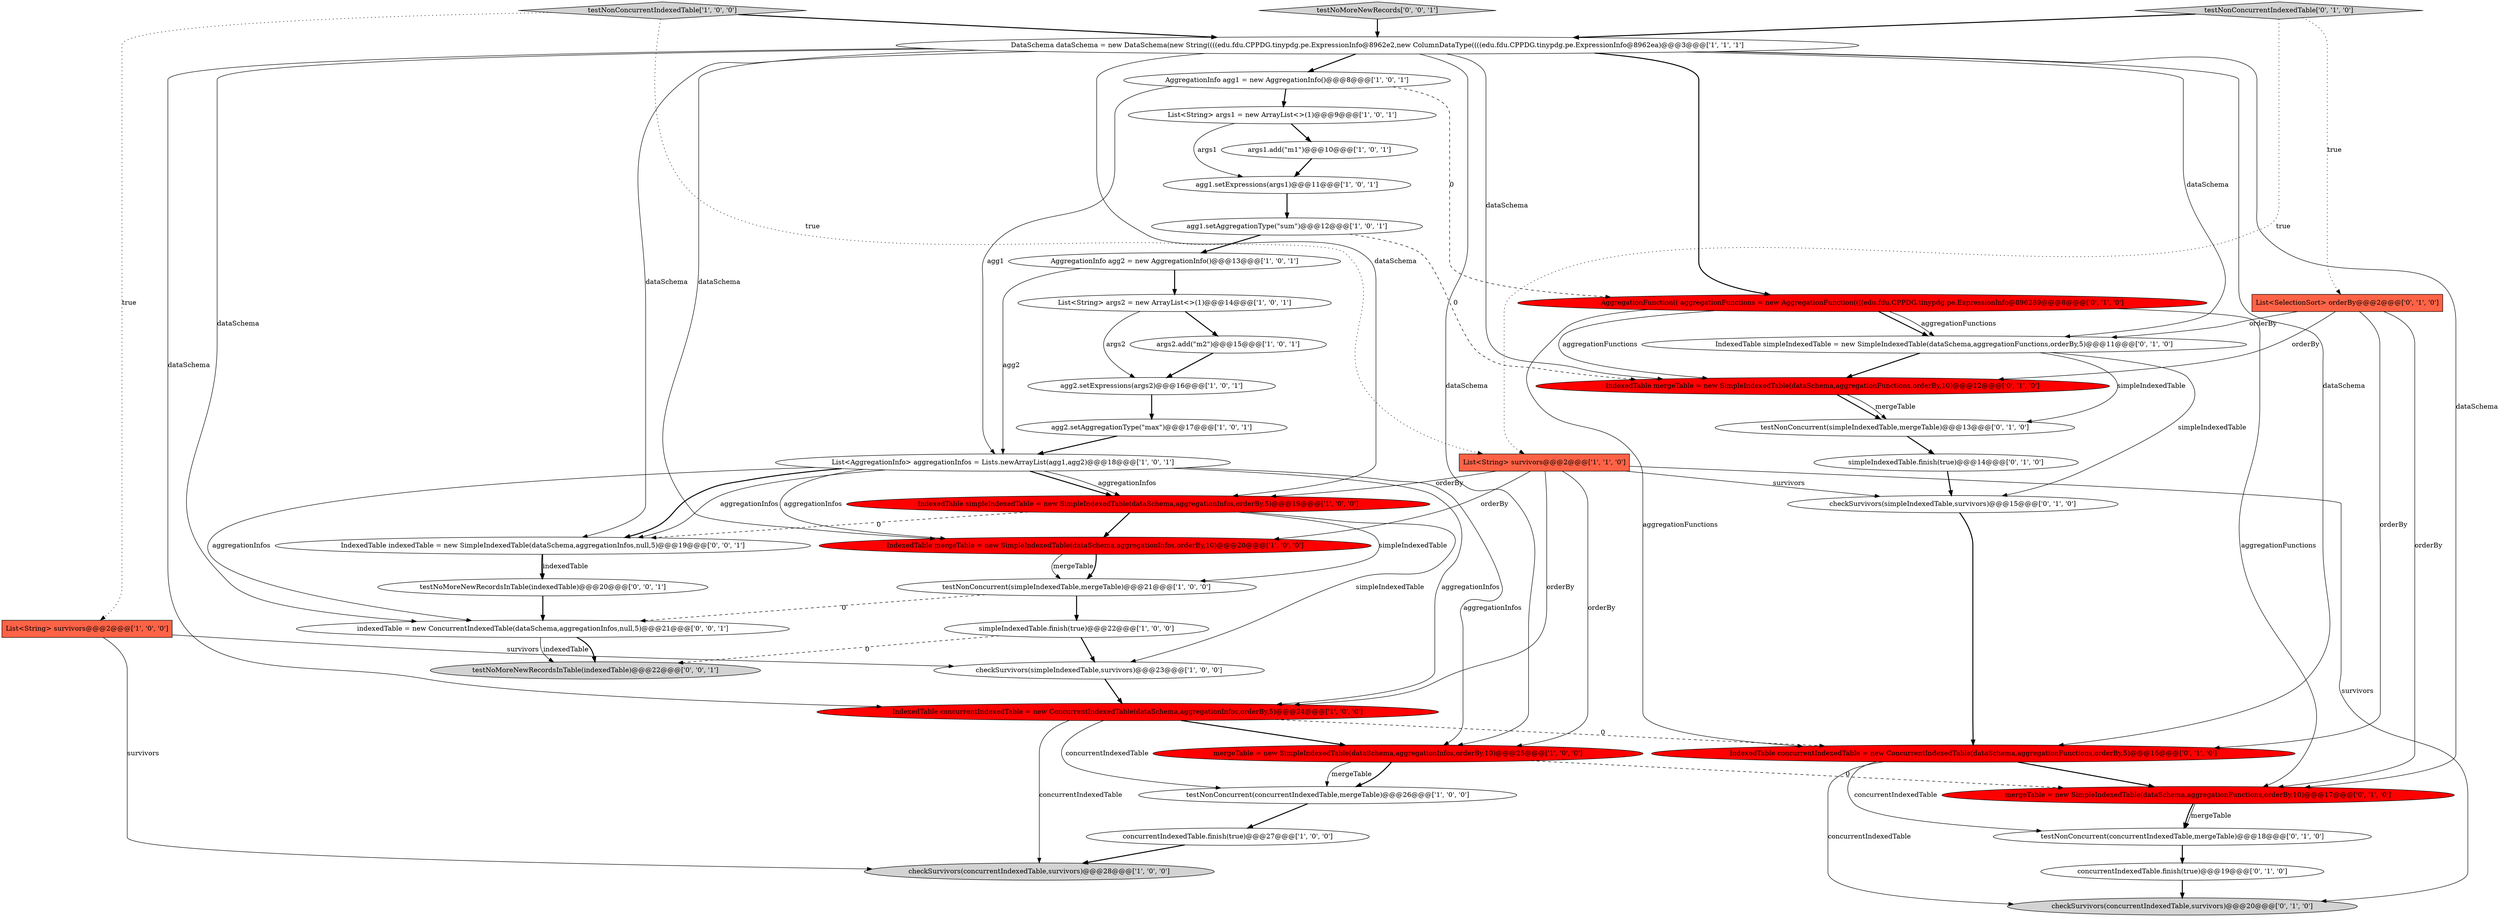 digraph {
4 [style = filled, label = "AggregationInfo agg2 = new AggregationInfo()@@@13@@@['1', '0', '1']", fillcolor = white, shape = ellipse image = "AAA0AAABBB1BBB"];
1 [style = filled, label = "simpleIndexedTable.finish(true)@@@22@@@['1', '0', '0']", fillcolor = white, shape = ellipse image = "AAA0AAABBB1BBB"];
13 [style = filled, label = "agg2.setAggregationType(\"max\")@@@17@@@['1', '0', '1']", fillcolor = white, shape = ellipse image = "AAA0AAABBB1BBB"];
36 [style = filled, label = "testNonConcurrent(simpleIndexedTable,mergeTable)@@@13@@@['0', '1', '0']", fillcolor = white, shape = ellipse image = "AAA0AAABBB2BBB"];
11 [style = filled, label = "AggregationInfo agg1 = new AggregationInfo()@@@8@@@['1', '0', '1']", fillcolor = white, shape = ellipse image = "AAA0AAABBB1BBB"];
40 [style = filled, label = "IndexedTable indexedTable = new SimpleIndexedTable(dataSchema,aggregationInfos,null,5)@@@19@@@['0', '0', '1']", fillcolor = white, shape = ellipse image = "AAA0AAABBB3BBB"];
24 [style = filled, label = "testNonConcurrent(concurrentIndexedTable,mergeTable)@@@26@@@['1', '0', '0']", fillcolor = white, shape = ellipse image = "AAA0AAABBB1BBB"];
14 [style = filled, label = "agg1.setExpressions(args1)@@@11@@@['1', '0', '1']", fillcolor = white, shape = ellipse image = "AAA0AAABBB1BBB"];
19 [style = filled, label = "args1.add(\"m1\")@@@10@@@['1', '0', '1']", fillcolor = white, shape = ellipse image = "AAA0AAABBB1BBB"];
42 [style = filled, label = "testNoMoreNewRecordsInTable(indexedTable)@@@20@@@['0', '0', '1']", fillcolor = white, shape = ellipse image = "AAA0AAABBB3BBB"];
18 [style = filled, label = "testNonConcurrentIndexedTable['1', '0', '0']", fillcolor = lightgray, shape = diamond image = "AAA0AAABBB1BBB"];
28 [style = filled, label = "IndexedTable concurrentIndexedTable = new ConcurrentIndexedTable(dataSchema,aggregationFunctions,orderBy,5)@@@16@@@['0', '1', '0']", fillcolor = red, shape = ellipse image = "AAA1AAABBB2BBB"];
5 [style = filled, label = "List<AggregationInfo> aggregationInfos = Lists.newArrayList(agg1,agg2)@@@18@@@['1', '0', '1']", fillcolor = white, shape = ellipse image = "AAA0AAABBB1BBB"];
25 [style = filled, label = "checkSurvivors(simpleIndexedTable,survivors)@@@15@@@['0', '1', '0']", fillcolor = white, shape = ellipse image = "AAA0AAABBB2BBB"];
16 [style = filled, label = "List<String> survivors@@@2@@@['1', '1', '0']", fillcolor = tomato, shape = box image = "AAA0AAABBB1BBB"];
3 [style = filled, label = "DataSchema dataSchema = new DataSchema(new String((((edu.fdu.CPPDG.tinypdg.pe.ExpressionInfo@8962e2,new ColumnDataType((((edu.fdu.CPPDG.tinypdg.pe.ExpressionInfo@8962ea)@@@3@@@['1', '1', '1']", fillcolor = white, shape = ellipse image = "AAA0AAABBB1BBB"];
39 [style = filled, label = "testNoMoreNewRecordsInTable(indexedTable)@@@22@@@['0', '0', '1']", fillcolor = lightgray, shape = ellipse image = "AAA0AAABBB3BBB"];
33 [style = filled, label = "IndexedTable mergeTable = new SimpleIndexedTable(dataSchema,aggregationFunctions,orderBy,10)@@@12@@@['0', '1', '0']", fillcolor = red, shape = ellipse image = "AAA1AAABBB2BBB"];
23 [style = filled, label = "args2.add(\"m2\")@@@15@@@['1', '0', '1']", fillcolor = white, shape = ellipse image = "AAA0AAABBB1BBB"];
8 [style = filled, label = "List<String> survivors@@@2@@@['1', '0', '0']", fillcolor = tomato, shape = box image = "AAA0AAABBB1BBB"];
41 [style = filled, label = "indexedTable = new ConcurrentIndexedTable(dataSchema,aggregationInfos,null,5)@@@21@@@['0', '0', '1']", fillcolor = white, shape = ellipse image = "AAA0AAABBB3BBB"];
32 [style = filled, label = "checkSurvivors(concurrentIndexedTable,survivors)@@@20@@@['0', '1', '0']", fillcolor = lightgray, shape = ellipse image = "AAA0AAABBB2BBB"];
20 [style = filled, label = "agg2.setExpressions(args2)@@@16@@@['1', '0', '1']", fillcolor = white, shape = ellipse image = "AAA0AAABBB1BBB"];
38 [style = filled, label = "testNoMoreNewRecords['0', '0', '1']", fillcolor = lightgray, shape = diamond image = "AAA0AAABBB3BBB"];
12 [style = filled, label = "IndexedTable concurrentIndexedTable = new ConcurrentIndexedTable(dataSchema,aggregationInfos,orderBy,5)@@@24@@@['1', '0', '0']", fillcolor = red, shape = ellipse image = "AAA1AAABBB1BBB"];
21 [style = filled, label = "checkSurvivors(concurrentIndexedTable,survivors)@@@28@@@['1', '0', '0']", fillcolor = lightgray, shape = ellipse image = "AAA0AAABBB1BBB"];
26 [style = filled, label = "List<SelectionSort> orderBy@@@2@@@['0', '1', '0']", fillcolor = tomato, shape = box image = "AAA0AAABBB2BBB"];
37 [style = filled, label = "testNonConcurrentIndexedTable['0', '1', '0']", fillcolor = lightgray, shape = diamond image = "AAA0AAABBB2BBB"];
6 [style = filled, label = "List<String> args1 = new ArrayList<>(1)@@@9@@@['1', '0', '1']", fillcolor = white, shape = ellipse image = "AAA0AAABBB1BBB"];
30 [style = filled, label = "IndexedTable simpleIndexedTable = new SimpleIndexedTable(dataSchema,aggregationFunctions,orderBy,5)@@@11@@@['0', '1', '0']", fillcolor = white, shape = ellipse image = "AAA0AAABBB2BBB"];
31 [style = filled, label = "testNonConcurrent(concurrentIndexedTable,mergeTable)@@@18@@@['0', '1', '0']", fillcolor = white, shape = ellipse image = "AAA0AAABBB2BBB"];
22 [style = filled, label = "concurrentIndexedTable.finish(true)@@@27@@@['1', '0', '0']", fillcolor = white, shape = ellipse image = "AAA0AAABBB1BBB"];
27 [style = filled, label = "simpleIndexedTable.finish(true)@@@14@@@['0', '1', '0']", fillcolor = white, shape = ellipse image = "AAA0AAABBB2BBB"];
29 [style = filled, label = "concurrentIndexedTable.finish(true)@@@19@@@['0', '1', '0']", fillcolor = white, shape = ellipse image = "AAA0AAABBB2BBB"];
17 [style = filled, label = "agg1.setAggregationType(\"sum\")@@@12@@@['1', '0', '1']", fillcolor = white, shape = ellipse image = "AAA0AAABBB1BBB"];
35 [style = filled, label = "mergeTable = new SimpleIndexedTable(dataSchema,aggregationFunctions,orderBy,10)@@@17@@@['0', '1', '0']", fillcolor = red, shape = ellipse image = "AAA1AAABBB2BBB"];
0 [style = filled, label = "testNonConcurrent(simpleIndexedTable,mergeTable)@@@21@@@['1', '0', '0']", fillcolor = white, shape = ellipse image = "AAA0AAABBB1BBB"];
7 [style = filled, label = "IndexedTable mergeTable = new SimpleIndexedTable(dataSchema,aggregationInfos,orderBy,10)@@@20@@@['1', '0', '0']", fillcolor = red, shape = ellipse image = "AAA1AAABBB1BBB"];
15 [style = filled, label = "List<String> args2 = new ArrayList<>(1)@@@14@@@['1', '0', '1']", fillcolor = white, shape = ellipse image = "AAA0AAABBB1BBB"];
34 [style = filled, label = "AggregationFunction(( aggregationFunctions = new AggregationFunction((((edu.fdu.CPPDG.tinypdg.pe.ExpressionInfo@896289@@@8@@@['0', '1', '0']", fillcolor = red, shape = ellipse image = "AAA1AAABBB2BBB"];
9 [style = filled, label = "IndexedTable simpleIndexedTable = new SimpleIndexedTable(dataSchema,aggregationInfos,orderBy,5)@@@19@@@['1', '0', '0']", fillcolor = red, shape = ellipse image = "AAA1AAABBB1BBB"];
10 [style = filled, label = "checkSurvivors(simpleIndexedTable,survivors)@@@23@@@['1', '0', '0']", fillcolor = white, shape = ellipse image = "AAA0AAABBB1BBB"];
2 [style = filled, label = "mergeTable = new SimpleIndexedTable(dataSchema,aggregationInfos,orderBy,10)@@@25@@@['1', '0', '0']", fillcolor = red, shape = ellipse image = "AAA1AAABBB1BBB"];
3->41 [style = solid, label="dataSchema"];
18->3 [style = bold, label=""];
42->41 [style = bold, label=""];
5->9 [style = bold, label=""];
5->2 [style = solid, label="aggregationInfos"];
26->33 [style = solid, label="orderBy"];
4->15 [style = bold, label=""];
14->17 [style = bold, label=""];
9->7 [style = bold, label=""];
37->3 [style = bold, label=""];
3->34 [style = bold, label=""];
16->12 [style = solid, label="orderBy"];
12->2 [style = bold, label=""];
5->40 [style = solid, label="aggregationInfos"];
3->12 [style = solid, label="dataSchema"];
7->0 [style = solid, label="mergeTable"];
10->12 [style = bold, label=""];
2->24 [style = bold, label=""];
27->25 [style = bold, label=""];
35->31 [style = bold, label=""];
30->25 [style = solid, label="simpleIndexedTable"];
16->32 [style = solid, label="survivors"];
25->28 [style = bold, label=""];
5->12 [style = solid, label="aggregationInfos"];
41->39 [style = solid, label="indexedTable"];
18->16 [style = dotted, label="true"];
3->11 [style = bold, label=""];
3->9 [style = solid, label="dataSchema"];
31->29 [style = bold, label=""];
7->0 [style = bold, label=""];
18->8 [style = dotted, label="true"];
8->10 [style = solid, label="survivors"];
12->21 [style = solid, label="concurrentIndexedTable"];
34->33 [style = solid, label="aggregationFunctions"];
35->31 [style = solid, label="mergeTable"];
28->35 [style = bold, label=""];
0->41 [style = dashed, label="0"];
26->35 [style = solid, label="orderBy"];
29->32 [style = bold, label=""];
33->36 [style = bold, label=""];
9->10 [style = solid, label="simpleIndexedTable"];
13->5 [style = bold, label=""];
26->28 [style = solid, label="orderBy"];
33->36 [style = solid, label="mergeTable"];
8->21 [style = solid, label="survivors"];
1->39 [style = dashed, label="0"];
23->20 [style = bold, label=""];
20->13 [style = bold, label=""];
30->33 [style = bold, label=""];
3->2 [style = solid, label="dataSchema"];
2->35 [style = dashed, label="0"];
11->34 [style = dashed, label="0"];
26->30 [style = solid, label="orderBy"];
40->42 [style = solid, label="indexedTable"];
3->30 [style = solid, label="dataSchema"];
34->35 [style = solid, label="aggregationFunctions"];
17->33 [style = dashed, label="0"];
2->24 [style = solid, label="mergeTable"];
3->7 [style = solid, label="dataSchema"];
38->3 [style = bold, label=""];
6->14 [style = solid, label="args1"];
3->40 [style = solid, label="dataSchema"];
19->14 [style = bold, label=""];
16->7 [style = solid, label="orderBy"];
37->26 [style = dotted, label="true"];
12->24 [style = solid, label="concurrentIndexedTable"];
0->1 [style = bold, label=""];
15->20 [style = solid, label="args2"];
30->36 [style = solid, label="simpleIndexedTable"];
5->40 [style = bold, label=""];
17->4 [style = bold, label=""];
37->16 [style = dotted, label="true"];
11->5 [style = solid, label="agg1"];
15->23 [style = bold, label=""];
3->28 [style = solid, label="dataSchema"];
3->35 [style = solid, label="dataSchema"];
11->6 [style = bold, label=""];
22->21 [style = bold, label=""];
5->9 [style = solid, label="aggregationInfos"];
6->19 [style = bold, label=""];
28->31 [style = solid, label="concurrentIndexedTable"];
24->22 [style = bold, label=""];
34->30 [style = bold, label=""];
16->25 [style = solid, label="survivors"];
9->40 [style = dashed, label="0"];
28->32 [style = solid, label="concurrentIndexedTable"];
9->0 [style = solid, label="simpleIndexedTable"];
36->27 [style = bold, label=""];
12->28 [style = dashed, label="0"];
34->30 [style = solid, label="aggregationFunctions"];
4->5 [style = solid, label="agg2"];
5->41 [style = solid, label="aggregationInfos"];
16->2 [style = solid, label="orderBy"];
16->9 [style = solid, label="orderBy"];
3->33 [style = solid, label="dataSchema"];
34->28 [style = solid, label="aggregationFunctions"];
41->39 [style = bold, label=""];
1->10 [style = bold, label=""];
40->42 [style = bold, label=""];
5->7 [style = solid, label="aggregationInfos"];
}
